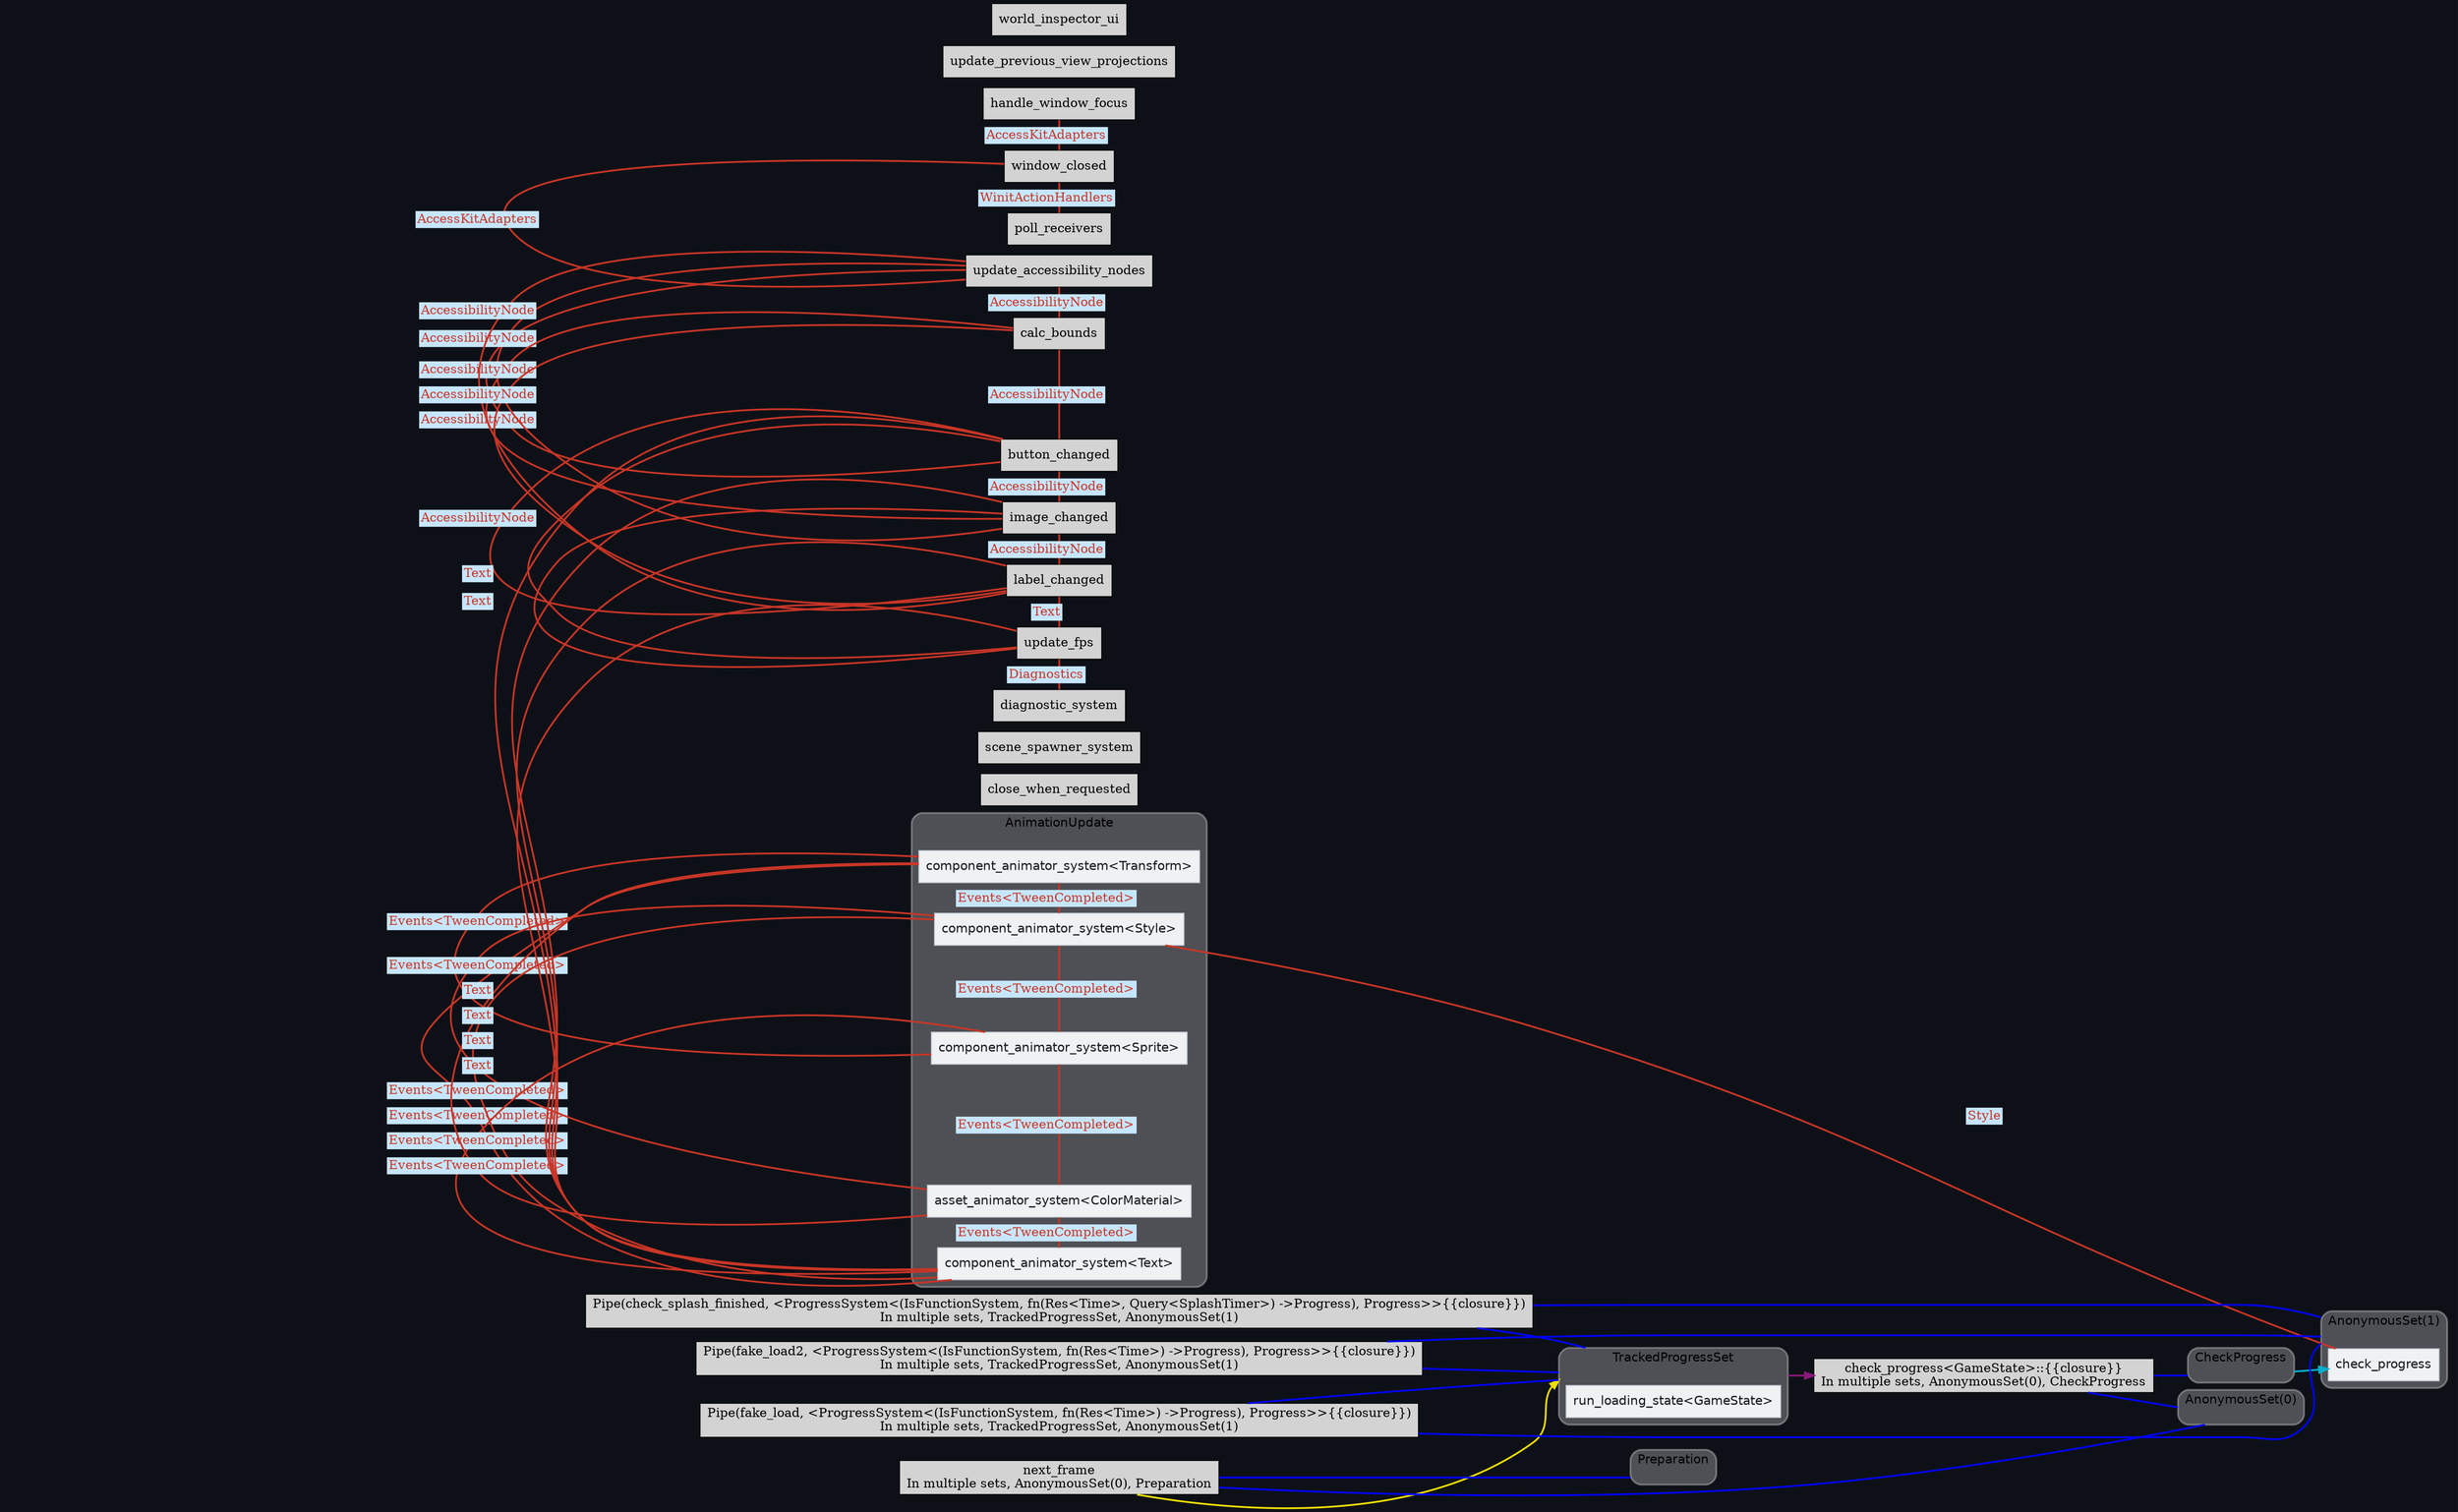 digraph "" {
	"compound"="true";
	"splines"="spline";
	"rankdir"="LR";
	"bgcolor"="#0d1117";
	"fontname"="Helvetica";
	"nodesep"="0.15";
	edge ["penwidth"="2"];
	node ["shape"="box", "style"="filled"];
	subgraph "clusternode_Set(12)" {
		"style"="rounded,filled";
		"label"="AnimationUpdate";
		"tooltip"="AnimationUpdate";
		"fillcolor"="#ffffff44";
		"color"="#ffffff50";
		"penwidth"="2";
		"set_marker_node_Set(12)" ["style"="invis", "label"="", "height"="0", "shape"="point"]
		"node_System(11)" ["label"="component_animator_system<Transform>", "tooltip"="bevy_tweening::plugin::component_animator_system<bevy_transform::components::transform::Transform>", "fillcolor"="#eff1f3", "fontname"="Helvetica", "fontcolor"="#15191d", "color"="#b4bec7", "penwidth"="1"]
		"node_System(12)" ["label"="component_animator_system<Style>", "tooltip"="bevy_tweening::plugin::component_animator_system<bevy_ui::ui_node::Style>", "fillcolor"="#eff1f3", "fontname"="Helvetica", "fontcolor"="#15191d", "color"="#b4bec7", "penwidth"="1"]
		"node_System(13)" ["label"="component_animator_system<Sprite>", "tooltip"="bevy_tweening::plugin::component_animator_system<bevy_sprite::sprite::Sprite>", "fillcolor"="#eff1f3", "fontname"="Helvetica", "fontcolor"="#15191d", "color"="#b4bec7", "penwidth"="1"]
		"node_System(14)" ["label"="asset_animator_system<ColorMaterial>", "tooltip"="bevy_tweening::plugin::asset_animator_system<bevy_sprite::mesh2d::color_material::ColorMaterial>", "fillcolor"="#eff1f3", "fontname"="Helvetica", "fontcolor"="#15191d", "color"="#b4bec7", "penwidth"="1"]
		"node_System(15)" ["label"="component_animator_system<Text>", "tooltip"="bevy_tweening::plugin::component_animator_system<bevy_text::text::Text>", "fillcolor"="#eff1f3", "fontname"="Helvetica", "fontcolor"="#15191d", "color"="#b4bec7", "penwidth"="1"]
	}
	
	subgraph "clusternode_Set(18)" {
		"style"="rounded,filled";
		"label"="TrackedProgressSet";
		"tooltip"="TrackedProgressSet";
		"fillcolor"="#ffffff44";
		"color"="#ffffff50";
		"penwidth"="2";
		"set_marker_node_Set(18)" ["style"="invis", "label"="", "height"="0", "shape"="point"]
		"node_System(16)" ["label"="run_loading_state<GameState>", "tooltip"="bevy_asset_loader::loading_state::systems::run_loading_state<hello_bevy::GameState>", "fillcolor"="#eff1f3", "fontname"="Helvetica", "fontcolor"="#15191d", "color"="#b4bec7", "penwidth"="1"]
	}
	
	subgraph "clusternode_Set(19)" {
		"style"="rounded,filled";
		"label"="AnonymousSet(0)";
		"tooltip"="AnonymousSet(0)";
		"fillcolor"="#ffffff44";
		"color"="#ffffff50";
		"penwidth"="2";
		"set_marker_node_Set(19)" ["style"="invis", "label"="", "height"="0", "shape"="point"]
	}
	
	subgraph "clusternode_Set(21)" {
		"style"="rounded,filled";
		"label"="Preparation";
		"tooltip"="Preparation";
		"fillcolor"="#ffffff44";
		"color"="#ffffff50";
		"penwidth"="2";
		"set_marker_node_Set(21)" ["style"="invis", "label"="", "height"="0", "shape"="point"]
	}
	
	subgraph "clusternode_Set(23)" {
		"style"="rounded,filled";
		"label"="CheckProgress";
		"tooltip"="CheckProgress";
		"fillcolor"="#ffffff44";
		"color"="#ffffff50";
		"penwidth"="2";
		"set_marker_node_Set(23)" ["style"="invis", "label"="", "height"="0", "shape"="point"]
	}
	
	subgraph "clusternode_Set(24)" {
		"style"="rounded,filled";
		"label"="AnonymousSet(1)";
		"tooltip"="AnonymousSet(1)";
		"fillcolor"="#ffffff44";
		"color"="#ffffff50";
		"penwidth"="2";
		"set_marker_node_Set(24)" ["style"="invis", "label"="", "height"="0", "shape"="point"]
		"node_System(20)" ["label"="check_progress", "tooltip"="hello_bevy::load::check_progress", "fillcolor"="#eff1f3", "fontname"="Helvetica", "fontcolor"="#15191d", "color"="#b4bec7", "penwidth"="1"]
	}
	
	"node_System(0)" ["label"="close_when_requested", "tooltip"="bevy_window::system::close_when_requested"]
	"node_System(1)" ["label"="scene_spawner_system", "tooltip"="bevy_scene::scene_spawner::scene_spawner_system"]
	"node_System(2)" ["label"="handle_window_focus", "tooltip"="bevy_winit::accessibility::handle_window_focus"]
	"node_System(3)" ["label"="window_closed", "tooltip"="bevy_winit::accessibility::window_closed"]
	"node_System(4)" ["label"="poll_receivers", "tooltip"="bevy_winit::accessibility::poll_receivers"]
	"node_System(5)" ["label"="update_accessibility_nodes", "tooltip"="bevy_winit::accessibility::update_accessibility_nodes"]
	"node_System(6)" ["label"="calc_bounds", "tooltip"="bevy_ui::accessibility::calc_bounds"]
	"node_System(7)" ["label"="button_changed", "tooltip"="bevy_ui::accessibility::button_changed"]
	"node_System(8)" ["label"="image_changed", "tooltip"="bevy_ui::accessibility::image_changed"]
	"node_System(9)" ["label"="label_changed", "tooltip"="bevy_ui::accessibility::label_changed"]
	"node_System(10)" ["label"="update_previous_view_projections", "tooltip"="bevy_pbr::prepass::update_previous_view_projections"]
	"node_System(23)" ["label"="diagnostic_system", "tooltip"="bevy_diagnostic::frame_time_diagnostics_plugin::FrameTimeDiagnosticsPlugin::diagnostic_system"]
	"node_System(24)" ["label"="world_inspector_ui", "tooltip"="bevy_inspector_egui::quick::world_inspector_ui"]
	"node_System(25)" ["label"="update_fps", "tooltip"="hello_bevy::debug::only_in_debug::update_fps"]
	"node_System(17)" -> "set_marker_node_Set(19)" ["dir"="none", "color"="blue", "lhead"="clusternode_Set(19)"]
	"node_System(17)" -> "set_marker_node_Set(21)" ["dir"="none", "color"="blue", "lhead"="clusternode_Set(21)"]
	"node_System(17)" ["label"="next_frame
In multiple sets, AnonymousSet(0), Preparation", "tooltip"="iyes_progress::next_frame"]
	"node_System(18)" -> "set_marker_node_Set(19)" ["dir"="none", "color"="blue", "lhead"="clusternode_Set(19)"]
	"node_System(18)" -> "set_marker_node_Set(23)" ["dir"="none", "color"="blue", "lhead"="clusternode_Set(23)"]
	"node_System(18)" ["label"="check_progress<GameState>::{{closure}}
In multiple sets, AnonymousSet(0), CheckProgress", "tooltip"="iyes_progress::check_progress<hello_bevy::GameState>::{{closure}}"]
	"node_System(19)" -> "set_marker_node_Set(18)" ["dir"="none", "color"="blue", "lhead"="clusternode_Set(18)"]
	"node_System(19)" -> "set_marker_node_Set(24)" ["dir"="none", "color"="blue", "lhead"="clusternode_Set(24)"]
	"node_System(19)" ["label"="Pipe(check_splash_finished, <ProgressSystem<(IsFunctionSystem, fn(Res<Time>, Query<SplashTimer>) ->Progress), Progress>>{{closure}})
In multiple sets, TrackedProgressSet, AnonymousSet(1)", "tooltip"="Pipe(hello_bevy::load::check_splash_finished, <hello_bevy::load::check_splash_finished as iyes_progress::ProgressSystem<(bevy_ecs::system::function_system::IsFunctionSystem, fn(bevy_ecs::change_detection::Res<bevy_time::time::Time>, bevy_ecs::system::query::Query<&mut hello_bevy::load::SplashTimer>) -> iyes_progress::Progress), iyes_progress::Progress>>::track_progress::{{closure}})"]
	"node_System(21)" -> "set_marker_node_Set(18)" ["dir"="none", "color"="blue", "lhead"="clusternode_Set(18)"]
	"node_System(21)" -> "set_marker_node_Set(24)" ["dir"="none", "color"="blue", "lhead"="clusternode_Set(24)"]
	"node_System(21)" ["label"="Pipe(fake_load, <ProgressSystem<(IsFunctionSystem, fn(Res<Time>) ->Progress), Progress>>{{closure}})
In multiple sets, TrackedProgressSet, AnonymousSet(1)", "tooltip"="Pipe(hello_bevy::load::fake_load, <hello_bevy::load::fake_load as iyes_progress::ProgressSystem<(bevy_ecs::system::function_system::IsFunctionSystem, fn(bevy_ecs::change_detection::Res<bevy_time::time::Time>) -> iyes_progress::Progress), iyes_progress::Progress>>::track_progress::{{closure}})"]
	"node_System(22)" -> "set_marker_node_Set(18)" ["dir"="none", "color"="blue", "lhead"="clusternode_Set(18)"]
	"node_System(22)" -> "set_marker_node_Set(24)" ["dir"="none", "color"="blue", "lhead"="clusternode_Set(24)"]
	"node_System(22)" ["label"="Pipe(fake_load2, <ProgressSystem<(IsFunctionSystem, fn(Res<Time>) ->Progress), Progress>>{{closure}})
In multiple sets, TrackedProgressSet, AnonymousSet(1)", "tooltip"="Pipe(hello_bevy::load::fake_load2, <hello_bevy::load::fake_load2 as iyes_progress::ProgressSystem<(bevy_ecs::system::function_system::IsFunctionSystem, fn(bevy_ecs::change_detection::Res<bevy_time::time::Time>) -> iyes_progress::Progress), iyes_progress::Progress>>::track_progress::{{closure}})"]
	"node_System(17)" -> "set_marker_node_Set(18)" ["lhead"="clusternode_Set(18)", "ltail"="", "tooltip"="next_frame → TrackedProgressSet", "color"="#eede00"]
	"set_marker_node_Set(18)" -> "node_System(18)" ["lhead"="", "ltail"="clusternode_Set(18)", "tooltip"="TrackedProgressSet → check_progress<GameState>::{{closure}}", "color"="#881877"]
	"set_marker_node_Set(23)" -> "node_System(20)" ["lhead"="", "ltail"="clusternode_Set(23)", "tooltip"="CheckProgress → check_progress", "color"="#00b0cc"]
	"node_System(3)" -> "node_System(2)" ["dir"="none", "constraint"="false", "color"="#c93526", "fontcolor"="#c93526", "label"=<<table border="0" cellborder="0"><tr><td bgcolor="#c6e6ff">AccessKitAdapters</td></tr></table>>, "labeltooltip"="window_closed — handle_window_focus"]
	"node_System(4)" -> "node_System(3)" ["dir"="none", "constraint"="false", "color"="#c93526", "fontcolor"="#c93526", "label"=<<table border="0" cellborder="0"><tr><td bgcolor="#c6e6ff">WinitActionHandlers</td></tr></table>>, "labeltooltip"="poll_receivers — window_closed"]
	"node_System(5)" -> "node_System(3)" ["dir"="none", "constraint"="false", "color"="#c93526", "fontcolor"="#c93526", "label"=<<table border="0" cellborder="0"><tr><td bgcolor="#c6e6ff">AccessKitAdapters</td></tr></table>>, "labeltooltip"="update_accessibility_nodes — window_closed"]
	"node_System(6)" -> "node_System(5)" ["dir"="none", "constraint"="false", "color"="#c93526", "fontcolor"="#c93526", "label"=<<table border="0" cellborder="0"><tr><td bgcolor="#c6e6ff">AccessibilityNode</td></tr></table>>, "labeltooltip"="calc_bounds — update_accessibility_nodes"]
	"node_System(7)" -> "node_System(5)" ["dir"="none", "constraint"="false", "color"="#c93526", "fontcolor"="#c93526", "label"=<<table border="0" cellborder="0"><tr><td bgcolor="#c6e6ff">AccessibilityNode</td></tr></table>>, "labeltooltip"="button_changed — update_accessibility_nodes"]
	"node_System(7)" -> "node_System(6)" ["dir"="none", "constraint"="false", "color"="#c93526", "fontcolor"="#c93526", "label"=<<table border="0" cellborder="0"><tr><td bgcolor="#c6e6ff">AccessibilityNode</td></tr></table>>, "labeltooltip"="button_changed — calc_bounds"]
	"node_System(7)" -> "node_System(15)" ["dir"="none", "constraint"="false", "color"="#c93526", "fontcolor"="#c93526", "label"=<<table border="0" cellborder="0"><tr><td bgcolor="#c6e6ff">Text</td></tr></table>>, "labeltooltip"="button_changed — component_animator_system<Text>"]
	"node_System(8)" -> "node_System(5)" ["dir"="none", "constraint"="false", "color"="#c93526", "fontcolor"="#c93526", "label"=<<table border="0" cellborder="0"><tr><td bgcolor="#c6e6ff">AccessibilityNode</td></tr></table>>, "labeltooltip"="image_changed — update_accessibility_nodes"]
	"node_System(8)" -> "node_System(6)" ["dir"="none", "constraint"="false", "color"="#c93526", "fontcolor"="#c93526", "label"=<<table border="0" cellborder="0"><tr><td bgcolor="#c6e6ff">AccessibilityNode</td></tr></table>>, "labeltooltip"="image_changed — calc_bounds"]
	"node_System(8)" -> "node_System(7)" ["dir"="none", "constraint"="false", "color"="#c93526", "fontcolor"="#c93526", "label"=<<table border="0" cellborder="0"><tr><td bgcolor="#c6e6ff">AccessibilityNode</td></tr></table>>, "labeltooltip"="image_changed — button_changed"]
	"node_System(8)" -> "node_System(15)" ["dir"="none", "constraint"="false", "color"="#c93526", "fontcolor"="#c93526", "label"=<<table border="0" cellborder="0"><tr><td bgcolor="#c6e6ff">Text</td></tr></table>>, "labeltooltip"="image_changed — component_animator_system<Text>"]
	"node_System(9)" -> "node_System(5)" ["dir"="none", "constraint"="false", "color"="#c93526", "fontcolor"="#c93526", "label"=<<table border="0" cellborder="0"><tr><td bgcolor="#c6e6ff">AccessibilityNode</td></tr></table>>, "labeltooltip"="label_changed — update_accessibility_nodes"]
	"node_System(9)" -> "node_System(6)" ["dir"="none", "constraint"="false", "color"="#c93526", "fontcolor"="#c93526", "label"=<<table border="0" cellborder="0"><tr><td bgcolor="#c6e6ff">AccessibilityNode</td></tr></table>>, "labeltooltip"="label_changed — calc_bounds"]
	"node_System(9)" -> "node_System(7)" ["dir"="none", "constraint"="false", "color"="#c93526", "fontcolor"="#c93526", "label"=<<table border="0" cellborder="0"><tr><td bgcolor="#c6e6ff">AccessibilityNode</td></tr></table>>, "labeltooltip"="label_changed — button_changed"]
	"node_System(9)" -> "node_System(8)" ["dir"="none", "constraint"="false", "color"="#c93526", "fontcolor"="#c93526", "label"=<<table border="0" cellborder="0"><tr><td bgcolor="#c6e6ff">AccessibilityNode</td></tr></table>>, "labeltooltip"="label_changed — image_changed"]
	"node_System(9)" -> "node_System(15)" ["dir"="none", "constraint"="false", "color"="#c93526", "fontcolor"="#c93526", "label"=<<table border="0" cellborder="0"><tr><td bgcolor="#c6e6ff">Text</td></tr></table>>, "labeltooltip"="label_changed — component_animator_system<Text>"]
	"node_System(11)" -> "node_System(13)" ["dir"="none", "constraint"="false", "color"="#c93526", "fontcolor"="#c93526", "label"=<<table border="0" cellborder="0"><tr><td bgcolor="#c6e6ff">Events&lt;TweenCompleted&gt;</td></tr></table>>, "labeltooltip"="component_animator_system<Transform> — component_animator_system<Sprite>"]
	"node_System(11)" -> "node_System(15)" ["dir"="none", "constraint"="false", "color"="#c93526", "fontcolor"="#c93526", "label"=<<table border="0" cellborder="0"><tr><td bgcolor="#c6e6ff">Events&lt;TweenCompleted&gt;</td></tr></table>>, "labeltooltip"="component_animator_system<Transform> — component_animator_system<Text>"]
	"node_System(12)" -> "node_System(11)" ["dir"="none", "constraint"="false", "color"="#c93526", "fontcolor"="#c93526", "label"=<<table border="0" cellborder="0"><tr><td bgcolor="#c6e6ff">Events&lt;TweenCompleted&gt;</td></tr></table>>, "labeltooltip"="component_animator_system<Style> — component_animator_system<Transform>"]
	"node_System(12)" -> "node_System(13)" ["dir"="none", "constraint"="false", "color"="#c93526", "fontcolor"="#c93526", "label"=<<table border="0" cellborder="0"><tr><td bgcolor="#c6e6ff">Events&lt;TweenCompleted&gt;</td></tr></table>>, "labeltooltip"="component_animator_system<Style> — component_animator_system<Sprite>"]
	"node_System(12)" -> "node_System(14)" ["dir"="none", "constraint"="false", "color"="#c93526", "fontcolor"="#c93526", "label"=<<table border="0" cellborder="0"><tr><td bgcolor="#c6e6ff">Events&lt;TweenCompleted&gt;</td></tr></table>>, "labeltooltip"="component_animator_system<Style> — asset_animator_system<ColorMaterial>"]
	"node_System(12)" -> "node_System(15)" ["dir"="none", "constraint"="false", "color"="#c93526", "fontcolor"="#c93526", "label"=<<table border="0" cellborder="0"><tr><td bgcolor="#c6e6ff">Events&lt;TweenCompleted&gt;</td></tr></table>>, "labeltooltip"="component_animator_system<Style> — component_animator_system<Text>"]
	"node_System(12)" -> "node_System(20)" ["dir"="none", "constraint"="false", "color"="#c93526", "fontcolor"="#c93526", "label"=<<table border="0" cellborder="0"><tr><td bgcolor="#c6e6ff">Style</td></tr></table>>, "labeltooltip"="component_animator_system<Style> — check_progress"]
	"node_System(13)" -> "node_System(15)" ["dir"="none", "constraint"="false", "color"="#c93526", "fontcolor"="#c93526", "label"=<<table border="0" cellborder="0"><tr><td bgcolor="#c6e6ff">Events&lt;TweenCompleted&gt;</td></tr></table>>, "labeltooltip"="component_animator_system<Sprite> — component_animator_system<Text>"]
	"node_System(14)" -> "node_System(11)" ["dir"="none", "constraint"="false", "color"="#c93526", "fontcolor"="#c93526", "label"=<<table border="0" cellborder="0"><tr><td bgcolor="#c6e6ff">Events&lt;TweenCompleted&gt;</td></tr></table>>, "labeltooltip"="asset_animator_system<ColorMaterial> — component_animator_system<Transform>"]
	"node_System(14)" -> "node_System(13)" ["dir"="none", "constraint"="false", "color"="#c93526", "fontcolor"="#c93526", "label"=<<table border="0" cellborder="0"><tr><td bgcolor="#c6e6ff">Events&lt;TweenCompleted&gt;</td></tr></table>>, "labeltooltip"="asset_animator_system<ColorMaterial> — component_animator_system<Sprite>"]
	"node_System(14)" -> "node_System(15)" ["dir"="none", "constraint"="false", "color"="#c93526", "fontcolor"="#c93526", "label"=<<table border="0" cellborder="0"><tr><td bgcolor="#c6e6ff">Events&lt;TweenCompleted&gt;</td></tr></table>>, "labeltooltip"="asset_animator_system<ColorMaterial> — component_animator_system<Text>"]
	"node_System(25)" -> "node_System(7)" ["dir"="none", "constraint"="false", "color"="#c93526", "fontcolor"="#c93526", "label"=<<table border="0" cellborder="0"><tr><td bgcolor="#c6e6ff">Text</td></tr></table>>, "labeltooltip"="update_fps — button_changed"]
	"node_System(25)" -> "node_System(8)" ["dir"="none", "constraint"="false", "color"="#c93526", "fontcolor"="#c93526", "label"=<<table border="0" cellborder="0"><tr><td bgcolor="#c6e6ff">Text</td></tr></table>>, "labeltooltip"="update_fps — image_changed"]
	"node_System(25)" -> "node_System(9)" ["dir"="none", "constraint"="false", "color"="#c93526", "fontcolor"="#c93526", "label"=<<table border="0" cellborder="0"><tr><td bgcolor="#c6e6ff">Text</td></tr></table>>, "labeltooltip"="update_fps — label_changed"]
	"node_System(25)" -> "node_System(15)" ["dir"="none", "constraint"="false", "color"="#c93526", "fontcolor"="#c93526", "label"=<<table border="0" cellborder="0"><tr><td bgcolor="#c6e6ff">Text</td></tr></table>>, "labeltooltip"="update_fps — component_animator_system<Text>"]
	"node_System(25)" -> "node_System(23)" ["dir"="none", "constraint"="false", "color"="#c93526", "fontcolor"="#c93526", "label"=<<table border="0" cellborder="0"><tr><td bgcolor="#c6e6ff">Diagnostics</td></tr></table>>, "labeltooltip"="update_fps — diagnostic_system"]
}

